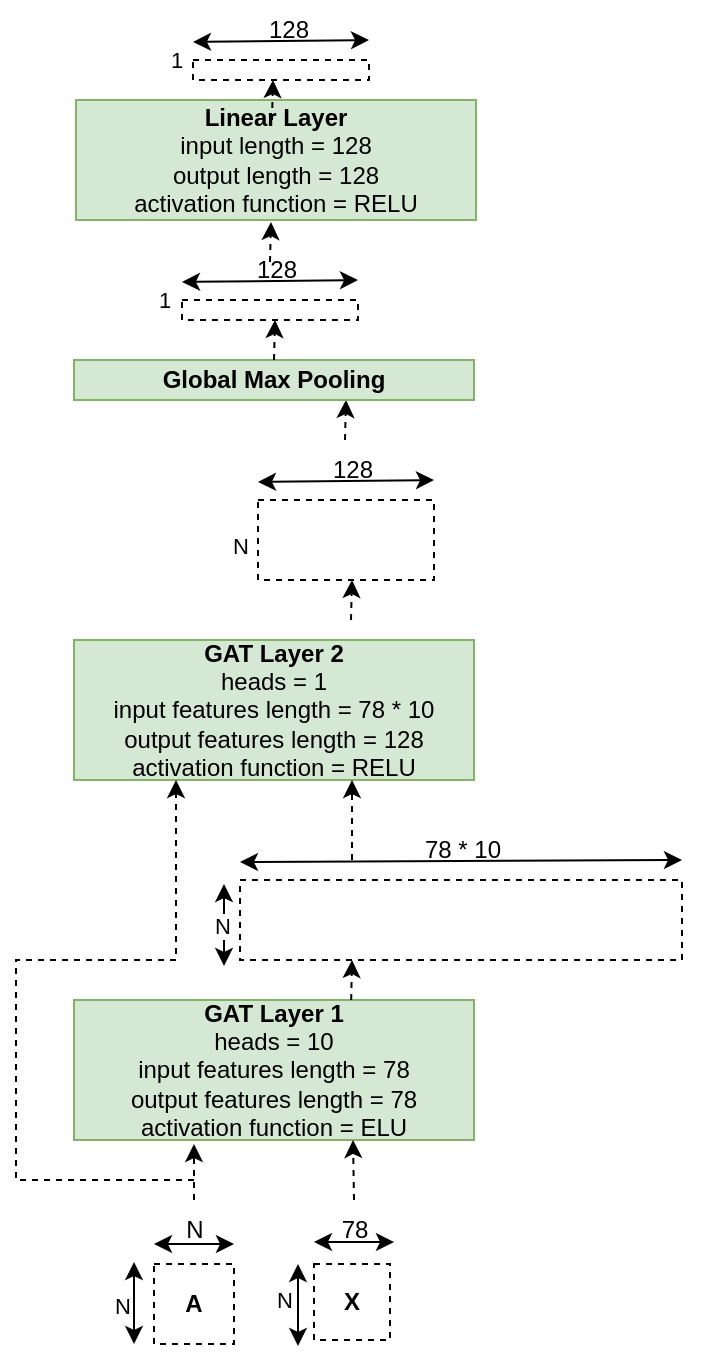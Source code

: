 <mxfile version="24.7.12">
  <diagram name="Page-1" id="WJgf06Pms1JpyzzCzn3s">
    <mxGraphModel dx="880" dy="434" grid="1" gridSize="10" guides="1" tooltips="1" connect="1" arrows="1" fold="1" page="1" pageScale="1" pageWidth="850" pageHeight="1100" math="0" shadow="0">
      <root>
        <mxCell id="0" />
        <mxCell id="1" parent="0" />
        <mxCell id="l5kXujFkS2VAUKjPMiKQ-1" value="&lt;b&gt;GAT Layer 1&lt;/b&gt;&lt;div&gt;heads = 10&lt;/div&gt;&lt;div&gt;input features length = 78&lt;/div&gt;&lt;div&gt;output features length = 78&lt;/div&gt;&lt;div&gt;activation function = ELU&lt;/div&gt;" style="rounded=0;whiteSpace=wrap;html=1;fillColor=#d5e8d4;strokeColor=#82b366;" vertex="1" parent="1">
          <mxGeometry x="309" y="860" width="200" height="70" as="geometry" />
        </mxCell>
        <mxCell id="l5kXujFkS2VAUKjPMiKQ-2" value="&lt;b&gt;A&lt;/b&gt;" style="whiteSpace=wrap;html=1;aspect=fixed;dashed=1;" vertex="1" parent="1">
          <mxGeometry x="349" y="992" width="40" height="40" as="geometry" />
        </mxCell>
        <mxCell id="l5kXujFkS2VAUKjPMiKQ-3" value="&lt;b&gt;X&lt;/b&gt;" style="whiteSpace=wrap;html=1;aspect=fixed;dashed=1;" vertex="1" parent="1">
          <mxGeometry x="429" y="992" width="38" height="38" as="geometry" />
        </mxCell>
        <mxCell id="l5kXujFkS2VAUKjPMiKQ-4" value="" style="endArrow=classic;startArrow=classic;html=1;rounded=0;" edge="1" parent="1">
          <mxGeometry width="50" height="50" relative="1" as="geometry">
            <mxPoint x="349" y="982" as="sourcePoint" />
            <mxPoint x="389" y="982" as="targetPoint" />
          </mxGeometry>
        </mxCell>
        <mxCell id="l5kXujFkS2VAUKjPMiKQ-5" value="" style="endArrow=classic;startArrow=classic;html=1;rounded=0;" edge="1" parent="1">
          <mxGeometry width="50" height="50" relative="1" as="geometry">
            <mxPoint x="429" y="981" as="sourcePoint" />
            <mxPoint x="469" y="981" as="targetPoint" />
          </mxGeometry>
        </mxCell>
        <mxCell id="l5kXujFkS2VAUKjPMiKQ-6" value="" style="endArrow=classic;startArrow=classic;html=1;rounded=0;" edge="1" parent="1">
          <mxGeometry width="50" height="50" relative="1" as="geometry">
            <mxPoint x="339" y="1032" as="sourcePoint" />
            <mxPoint x="339" y="991" as="targetPoint" />
          </mxGeometry>
        </mxCell>
        <mxCell id="l5kXujFkS2VAUKjPMiKQ-7" value="N" style="edgeLabel;html=1;align=center;verticalAlign=middle;resizable=0;points=[];" vertex="1" connectable="0" parent="l5kXujFkS2VAUKjPMiKQ-6">
          <mxGeometry x="-0.073" y="4" relative="1" as="geometry">
            <mxPoint x="-2" as="offset" />
          </mxGeometry>
        </mxCell>
        <mxCell id="l5kXujFkS2VAUKjPMiKQ-8" value="" style="endArrow=classic;startArrow=classic;html=1;rounded=0;" edge="1" parent="1">
          <mxGeometry width="50" height="50" relative="1" as="geometry">
            <mxPoint x="421" y="1033" as="sourcePoint" />
            <mxPoint x="421" y="992" as="targetPoint" />
          </mxGeometry>
        </mxCell>
        <mxCell id="l5kXujFkS2VAUKjPMiKQ-9" value="N" style="text;html=1;align=center;verticalAlign=middle;resizable=0;points=[];autosize=1;strokeColor=none;fillColor=none;" vertex="1" parent="1">
          <mxGeometry x="354" y="960" width="30" height="30" as="geometry" />
        </mxCell>
        <mxCell id="l5kXujFkS2VAUKjPMiKQ-10" value="78" style="text;html=1;align=center;verticalAlign=middle;resizable=0;points=[];autosize=1;strokeColor=none;fillColor=none;" vertex="1" parent="1">
          <mxGeometry x="429" y="960" width="40" height="30" as="geometry" />
        </mxCell>
        <mxCell id="l5kXujFkS2VAUKjPMiKQ-11" value="N" style="edgeLabel;html=1;align=center;verticalAlign=middle;resizable=0;points=[];" vertex="1" connectable="0" parent="1">
          <mxGeometry x="409" y="962" as="geometry">
            <mxPoint x="5" y="48" as="offset" />
          </mxGeometry>
        </mxCell>
        <mxCell id="l5kXujFkS2VAUKjPMiKQ-12" value="" style="endArrow=classic;html=1;rounded=0;entryX=0.295;entryY=1.05;entryDx=0;entryDy=0;entryPerimeter=0;dashed=1;" edge="1" parent="1">
          <mxGeometry width="50" height="50" relative="1" as="geometry">
            <mxPoint x="369" y="960" as="sourcePoint" />
            <mxPoint x="369" y="932" as="targetPoint" />
          </mxGeometry>
        </mxCell>
        <mxCell id="l5kXujFkS2VAUKjPMiKQ-13" value="" style="endArrow=classic;html=1;rounded=0;entryX=0.295;entryY=1.05;entryDx=0;entryDy=0;entryPerimeter=0;dashed=1;" edge="1" parent="1">
          <mxGeometry width="50" height="50" relative="1" as="geometry">
            <mxPoint x="449" y="960" as="sourcePoint" />
            <mxPoint x="448.5" y="930" as="targetPoint" />
          </mxGeometry>
        </mxCell>
        <mxCell id="l5kXujFkS2VAUKjPMiKQ-15" value="" style="endArrow=classic;startArrow=classic;html=1;rounded=0;" edge="1" parent="1">
          <mxGeometry width="50" height="50" relative="1" as="geometry">
            <mxPoint x="392" y="791" as="sourcePoint" />
            <mxPoint x="613" y="790" as="targetPoint" />
          </mxGeometry>
        </mxCell>
        <mxCell id="l5kXujFkS2VAUKjPMiKQ-16" value="" style="endArrow=classic;startArrow=classic;html=1;rounded=0;" edge="1" parent="1">
          <mxGeometry width="50" height="50" relative="1" as="geometry">
            <mxPoint x="384" y="843" as="sourcePoint" />
            <mxPoint x="384" y="802" as="targetPoint" />
          </mxGeometry>
        </mxCell>
        <mxCell id="l5kXujFkS2VAUKjPMiKQ-19" value="N" style="edgeLabel;html=1;align=center;verticalAlign=middle;resizable=0;points=[];" vertex="1" connectable="0" parent="l5kXujFkS2VAUKjPMiKQ-16">
          <mxGeometry x="-0.024" y="1" relative="1" as="geometry">
            <mxPoint as="offset" />
          </mxGeometry>
        </mxCell>
        <mxCell id="l5kXujFkS2VAUKjPMiKQ-17" value="" style="endArrow=classic;html=1;rounded=0;dashed=1;exitX=0.693;exitY=0;exitDx=0;exitDy=0;exitPerimeter=0;" edge="1" parent="1" source="l5kXujFkS2VAUKjPMiKQ-1">
          <mxGeometry width="50" height="50" relative="1" as="geometry">
            <mxPoint x="448.5" y="822" as="sourcePoint" />
            <mxPoint x="448" y="840" as="targetPoint" />
          </mxGeometry>
        </mxCell>
        <mxCell id="l5kXujFkS2VAUKjPMiKQ-18" value="" style="rounded=0;whiteSpace=wrap;html=1;dashed=1;" vertex="1" parent="1">
          <mxGeometry x="392" y="800" width="221" height="40" as="geometry" />
        </mxCell>
        <mxCell id="l5kXujFkS2VAUKjPMiKQ-20" value="78 * 10" style="text;html=1;align=center;verticalAlign=middle;resizable=0;points=[];autosize=1;strokeColor=none;fillColor=none;" vertex="1" parent="1">
          <mxGeometry x="473" y="770" width="60" height="30" as="geometry" />
        </mxCell>
        <mxCell id="l5kXujFkS2VAUKjPMiKQ-22" value="&lt;b&gt;GAT Layer 2&lt;/b&gt;&lt;div&gt;heads = 1&lt;/div&gt;&lt;div&gt;input features length = 78 * 10&lt;/div&gt;&lt;div&gt;output features length = 128&lt;/div&gt;&lt;div&gt;activation function = RELU&lt;/div&gt;" style="rounded=0;whiteSpace=wrap;html=1;fillColor=#d5e8d4;strokeColor=#82b366;" vertex="1" parent="1">
          <mxGeometry x="309" y="680" width="200" height="70" as="geometry" />
        </mxCell>
        <mxCell id="l5kXujFkS2VAUKjPMiKQ-23" value="" style="endArrow=classic;html=1;rounded=0;dashed=1;" edge="1" parent="1">
          <mxGeometry width="50" height="50" relative="1" as="geometry">
            <mxPoint x="448" y="790" as="sourcePoint" />
            <mxPoint x="448" y="750" as="targetPoint" />
          </mxGeometry>
        </mxCell>
        <mxCell id="l5kXujFkS2VAUKjPMiKQ-25" value="" style="endArrow=classic;html=1;rounded=0;dashed=1;" edge="1" parent="1">
          <mxGeometry width="50" height="50" relative="1" as="geometry">
            <mxPoint x="369" y="950" as="sourcePoint" />
            <mxPoint x="360" y="750" as="targetPoint" />
            <Array as="points">
              <mxPoint x="280" y="950" />
              <mxPoint x="280" y="840" />
              <mxPoint x="360" y="840" />
            </Array>
          </mxGeometry>
        </mxCell>
        <mxCell id="l5kXujFkS2VAUKjPMiKQ-27" value="" style="endArrow=classic;html=1;rounded=0;dashed=1;" edge="1" parent="1">
          <mxGeometry width="50" height="50" relative="1" as="geometry">
            <mxPoint x="447.5" y="670" as="sourcePoint" />
            <mxPoint x="448" y="650" as="targetPoint" />
          </mxGeometry>
        </mxCell>
        <mxCell id="l5kXujFkS2VAUKjPMiKQ-28" value="" style="endArrow=classic;startArrow=classic;html=1;rounded=0;" edge="1" parent="1">
          <mxGeometry width="50" height="50" relative="1" as="geometry">
            <mxPoint x="401" y="601" as="sourcePoint" />
            <mxPoint x="489" y="600" as="targetPoint" />
          </mxGeometry>
        </mxCell>
        <mxCell id="l5kXujFkS2VAUKjPMiKQ-29" value="N" style="edgeLabel;html=1;align=center;verticalAlign=middle;resizable=0;points=[];" vertex="1" connectable="0" parent="1">
          <mxGeometry x="392" y="633" as="geometry" />
        </mxCell>
        <mxCell id="l5kXujFkS2VAUKjPMiKQ-30" value="" style="rounded=0;whiteSpace=wrap;html=1;dashed=1;" vertex="1" parent="1">
          <mxGeometry x="401" y="610" width="88" height="40" as="geometry" />
        </mxCell>
        <mxCell id="l5kXujFkS2VAUKjPMiKQ-31" value="128" style="text;html=1;align=center;verticalAlign=middle;resizable=0;points=[];autosize=1;strokeColor=none;fillColor=none;" vertex="1" parent="1">
          <mxGeometry x="428" y="580" width="40" height="30" as="geometry" />
        </mxCell>
        <mxCell id="l5kXujFkS2VAUKjPMiKQ-32" value="" style="endArrow=classic;html=1;rounded=0;dashed=1;" edge="1" parent="1">
          <mxGeometry width="50" height="50" relative="1" as="geometry">
            <mxPoint x="444.5" y="580" as="sourcePoint" />
            <mxPoint x="445" y="560" as="targetPoint" />
          </mxGeometry>
        </mxCell>
        <mxCell id="l5kXujFkS2VAUKjPMiKQ-33" value="&lt;b&gt;Global Max Pooling&lt;/b&gt;" style="rounded=0;whiteSpace=wrap;html=1;fillColor=#d5e8d4;strokeColor=#82b366;" vertex="1" parent="1">
          <mxGeometry x="309" y="540" width="200" height="20" as="geometry" />
        </mxCell>
        <mxCell id="l5kXujFkS2VAUKjPMiKQ-34" value="" style="endArrow=classic;html=1;rounded=0;dashed=1;" edge="1" parent="1">
          <mxGeometry width="50" height="50" relative="1" as="geometry">
            <mxPoint x="409" y="540" as="sourcePoint" />
            <mxPoint x="409.5" y="520" as="targetPoint" />
          </mxGeometry>
        </mxCell>
        <mxCell id="l5kXujFkS2VAUKjPMiKQ-36" value="1" style="edgeLabel;html=1;align=center;verticalAlign=middle;resizable=0;points=[];" vertex="1" connectable="0" parent="1">
          <mxGeometry x="358" y="518" as="geometry">
            <mxPoint x="-4" y="-8" as="offset" />
          </mxGeometry>
        </mxCell>
        <mxCell id="l5kXujFkS2VAUKjPMiKQ-37" value="" style="rounded=0;whiteSpace=wrap;html=1;dashed=1;" vertex="1" parent="1">
          <mxGeometry x="363" y="510" width="88" height="10" as="geometry" />
        </mxCell>
        <mxCell id="l5kXujFkS2VAUKjPMiKQ-38" value="" style="endArrow=classic;startArrow=classic;html=1;rounded=0;" edge="1" parent="1">
          <mxGeometry width="50" height="50" relative="1" as="geometry">
            <mxPoint x="363" y="501" as="sourcePoint" />
            <mxPoint x="451" y="500" as="targetPoint" />
          </mxGeometry>
        </mxCell>
        <mxCell id="l5kXujFkS2VAUKjPMiKQ-39" value="128" style="text;html=1;align=center;verticalAlign=middle;resizable=0;points=[];autosize=1;strokeColor=none;fillColor=none;" vertex="1" parent="1">
          <mxGeometry x="390" y="480" width="40" height="30" as="geometry" />
        </mxCell>
        <mxCell id="l5kXujFkS2VAUKjPMiKQ-40" value="&lt;b&gt;Linear Layer&lt;/b&gt;&lt;div&gt;input length = 128&lt;/div&gt;&lt;div&gt;output length = 128&lt;/div&gt;&lt;div&gt;activation function = RELU&lt;/div&gt;" style="rounded=0;whiteSpace=wrap;html=1;fillColor=#d5e8d4;strokeColor=#82b366;" vertex="1" parent="1">
          <mxGeometry x="310" y="410" width="200" height="60" as="geometry" />
        </mxCell>
        <mxCell id="l5kXujFkS2VAUKjPMiKQ-42" value="" style="endArrow=classic;html=1;rounded=0;dashed=1;" edge="1" parent="1">
          <mxGeometry width="50" height="50" relative="1" as="geometry">
            <mxPoint x="407" y="491" as="sourcePoint" />
            <mxPoint x="407.5" y="471" as="targetPoint" />
          </mxGeometry>
        </mxCell>
        <mxCell id="l5kXujFkS2VAUKjPMiKQ-43" value="1" style="edgeLabel;html=1;align=center;verticalAlign=middle;resizable=0;points=[];" vertex="1" connectable="0" parent="1">
          <mxGeometry x="363.5" y="398" as="geometry">
            <mxPoint x="-4" y="-8" as="offset" />
          </mxGeometry>
        </mxCell>
        <mxCell id="l5kXujFkS2VAUKjPMiKQ-44" value="" style="rounded=0;whiteSpace=wrap;html=1;dashed=1;" vertex="1" parent="1">
          <mxGeometry x="368.5" y="390" width="88" height="10" as="geometry" />
        </mxCell>
        <mxCell id="l5kXujFkS2VAUKjPMiKQ-45" value="" style="endArrow=classic;startArrow=classic;html=1;rounded=0;" edge="1" parent="1">
          <mxGeometry width="50" height="50" relative="1" as="geometry">
            <mxPoint x="368.5" y="381" as="sourcePoint" />
            <mxPoint x="456.5" y="380" as="targetPoint" />
          </mxGeometry>
        </mxCell>
        <mxCell id="l5kXujFkS2VAUKjPMiKQ-46" value="128" style="text;html=1;align=center;verticalAlign=middle;resizable=0;points=[];autosize=1;strokeColor=none;fillColor=none;" vertex="1" parent="1">
          <mxGeometry x="395.5" y="360" width="40" height="30" as="geometry" />
        </mxCell>
        <mxCell id="l5kXujFkS2VAUKjPMiKQ-47" value="" style="endArrow=classic;html=1;rounded=0;dashed=1;" edge="1" parent="1">
          <mxGeometry width="50" height="50" relative="1" as="geometry">
            <mxPoint x="408" y="420" as="sourcePoint" />
            <mxPoint x="408.5" y="400" as="targetPoint" />
          </mxGeometry>
        </mxCell>
      </root>
    </mxGraphModel>
  </diagram>
</mxfile>

